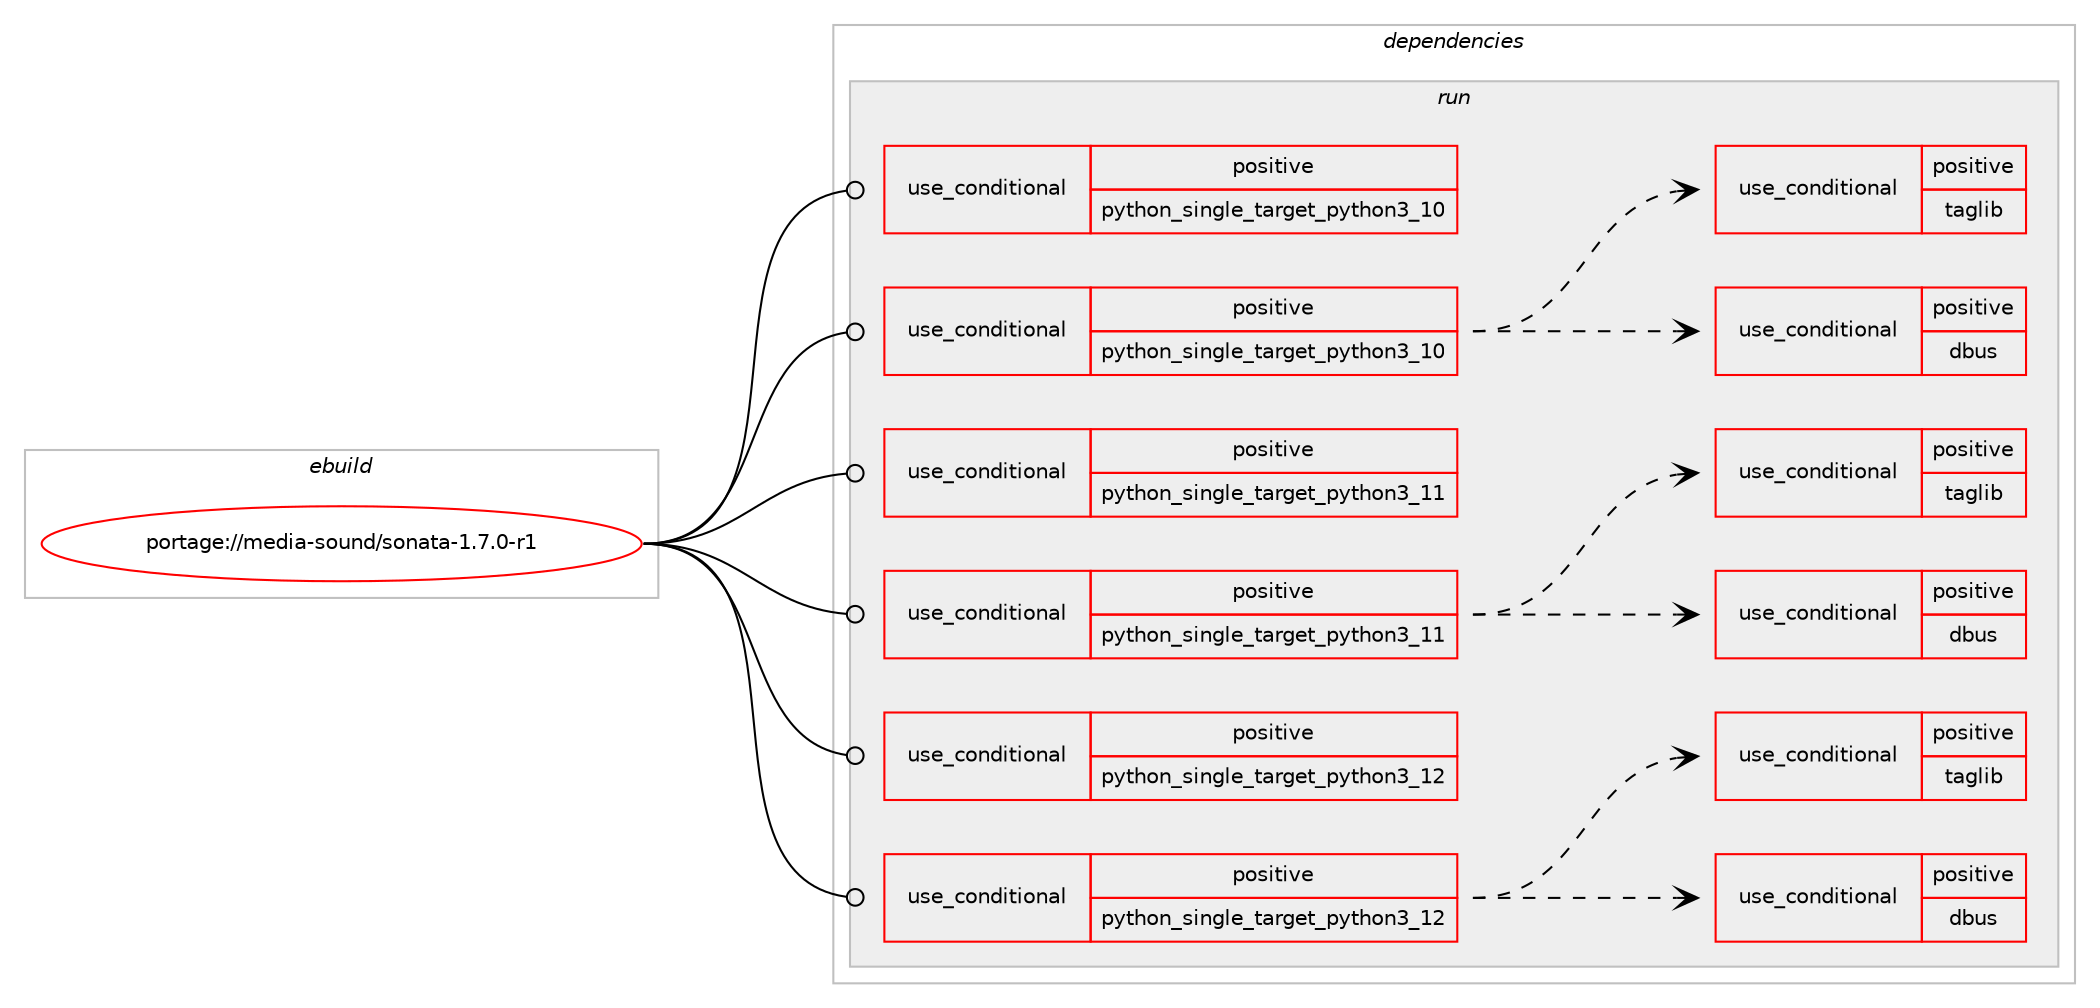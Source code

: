 digraph prolog {

# *************
# Graph options
# *************

newrank=true;
concentrate=true;
compound=true;
graph [rankdir=LR,fontname=Helvetica,fontsize=10,ranksep=1.5];#, ranksep=2.5, nodesep=0.2];
edge  [arrowhead=vee];
node  [fontname=Helvetica,fontsize=10];

# **********
# The ebuild
# **********

subgraph cluster_leftcol {
color=gray;
rank=same;
label=<<i>ebuild</i>>;
id [label="portage://media-sound/sonata-1.7.0-r1", color=red, width=4, href="../media-sound/sonata-1.7.0-r1.svg"];
}

# ****************
# The dependencies
# ****************

subgraph cluster_midcol {
color=gray;
label=<<i>dependencies</i>>;
subgraph cluster_compile {
fillcolor="#eeeeee";
style=filled;
label=<<i>compile</i>>;
}
subgraph cluster_compileandrun {
fillcolor="#eeeeee";
style=filled;
label=<<i>compile and run</i>>;
}
subgraph cluster_run {
fillcolor="#eeeeee";
style=filled;
label=<<i>run</i>>;
subgraph cond79708 {
dependency165597 [label=<<TABLE BORDER="0" CELLBORDER="1" CELLSPACING="0" CELLPADDING="4"><TR><TD ROWSPAN="3" CELLPADDING="10">use_conditional</TD></TR><TR><TD>positive</TD></TR><TR><TD>python_single_target_python3_10</TD></TR></TABLE>>, shape=none, color=red];
# *** BEGIN UNKNOWN DEPENDENCY TYPE (TODO) ***
# dependency165597 -> package_dependency(portage://media-sound/sonata-1.7.0-r1,run,no,dev-lang,python,none,[,,],[slot(3.10)],[])
# *** END UNKNOWN DEPENDENCY TYPE (TODO) ***

}
id:e -> dependency165597:w [weight=20,style="solid",arrowhead="odot"];
subgraph cond79709 {
dependency165598 [label=<<TABLE BORDER="0" CELLBORDER="1" CELLSPACING="0" CELLPADDING="4"><TR><TD ROWSPAN="3" CELLPADDING="10">use_conditional</TD></TR><TR><TD>positive</TD></TR><TR><TD>python_single_target_python3_10</TD></TR></TABLE>>, shape=none, color=red];
# *** BEGIN UNKNOWN DEPENDENCY TYPE (TODO) ***
# dependency165598 -> package_dependency(portage://media-sound/sonata-1.7.0-r1,run,no,dev-python,pygobject,none,[,,],[slot(3)],[use(enable(python_targets_python3_10),negative)])
# *** END UNKNOWN DEPENDENCY TYPE (TODO) ***

# *** BEGIN UNKNOWN DEPENDENCY TYPE (TODO) ***
# dependency165598 -> package_dependency(portage://media-sound/sonata-1.7.0-r1,run,no,dev-python,python-mpd2,none,[,,],[],[use(enable(python_targets_python3_10),negative)])
# *** END UNKNOWN DEPENDENCY TYPE (TODO) ***

subgraph cond79710 {
dependency165599 [label=<<TABLE BORDER="0" CELLBORDER="1" CELLSPACING="0" CELLPADDING="4"><TR><TD ROWSPAN="3" CELLPADDING="10">use_conditional</TD></TR><TR><TD>positive</TD></TR><TR><TD>dbus</TD></TR></TABLE>>, shape=none, color=red];
# *** BEGIN UNKNOWN DEPENDENCY TYPE (TODO) ***
# dependency165599 -> package_dependency(portage://media-sound/sonata-1.7.0-r1,run,no,dev-python,dbus-python,none,[,,],[],[use(enable(python_targets_python3_10),negative)])
# *** END UNKNOWN DEPENDENCY TYPE (TODO) ***

}
dependency165598:e -> dependency165599:w [weight=20,style="dashed",arrowhead="vee"];
subgraph cond79711 {
dependency165600 [label=<<TABLE BORDER="0" CELLBORDER="1" CELLSPACING="0" CELLPADDING="4"><TR><TD ROWSPAN="3" CELLPADDING="10">use_conditional</TD></TR><TR><TD>positive</TD></TR><TR><TD>taglib</TD></TR></TABLE>>, shape=none, color=red];
# *** BEGIN UNKNOWN DEPENDENCY TYPE (TODO) ***
# dependency165600 -> package_dependency(portage://media-sound/sonata-1.7.0-r1,run,no,dev-python,tagpy,none,[,,],[],[use(enable(python_targets_python3_10),negative)])
# *** END UNKNOWN DEPENDENCY TYPE (TODO) ***

}
dependency165598:e -> dependency165600:w [weight=20,style="dashed",arrowhead="vee"];
}
id:e -> dependency165598:w [weight=20,style="solid",arrowhead="odot"];
subgraph cond79712 {
dependency165601 [label=<<TABLE BORDER="0" CELLBORDER="1" CELLSPACING="0" CELLPADDING="4"><TR><TD ROWSPAN="3" CELLPADDING="10">use_conditional</TD></TR><TR><TD>positive</TD></TR><TR><TD>python_single_target_python3_11</TD></TR></TABLE>>, shape=none, color=red];
# *** BEGIN UNKNOWN DEPENDENCY TYPE (TODO) ***
# dependency165601 -> package_dependency(portage://media-sound/sonata-1.7.0-r1,run,no,dev-lang,python,none,[,,],[slot(3.11)],[])
# *** END UNKNOWN DEPENDENCY TYPE (TODO) ***

}
id:e -> dependency165601:w [weight=20,style="solid",arrowhead="odot"];
subgraph cond79713 {
dependency165602 [label=<<TABLE BORDER="0" CELLBORDER="1" CELLSPACING="0" CELLPADDING="4"><TR><TD ROWSPAN="3" CELLPADDING="10">use_conditional</TD></TR><TR><TD>positive</TD></TR><TR><TD>python_single_target_python3_11</TD></TR></TABLE>>, shape=none, color=red];
# *** BEGIN UNKNOWN DEPENDENCY TYPE (TODO) ***
# dependency165602 -> package_dependency(portage://media-sound/sonata-1.7.0-r1,run,no,dev-python,pygobject,none,[,,],[slot(3)],[use(enable(python_targets_python3_11),negative)])
# *** END UNKNOWN DEPENDENCY TYPE (TODO) ***

# *** BEGIN UNKNOWN DEPENDENCY TYPE (TODO) ***
# dependency165602 -> package_dependency(portage://media-sound/sonata-1.7.0-r1,run,no,dev-python,python-mpd2,none,[,,],[],[use(enable(python_targets_python3_11),negative)])
# *** END UNKNOWN DEPENDENCY TYPE (TODO) ***

subgraph cond79714 {
dependency165603 [label=<<TABLE BORDER="0" CELLBORDER="1" CELLSPACING="0" CELLPADDING="4"><TR><TD ROWSPAN="3" CELLPADDING="10">use_conditional</TD></TR><TR><TD>positive</TD></TR><TR><TD>dbus</TD></TR></TABLE>>, shape=none, color=red];
# *** BEGIN UNKNOWN DEPENDENCY TYPE (TODO) ***
# dependency165603 -> package_dependency(portage://media-sound/sonata-1.7.0-r1,run,no,dev-python,dbus-python,none,[,,],[],[use(enable(python_targets_python3_11),negative)])
# *** END UNKNOWN DEPENDENCY TYPE (TODO) ***

}
dependency165602:e -> dependency165603:w [weight=20,style="dashed",arrowhead="vee"];
subgraph cond79715 {
dependency165604 [label=<<TABLE BORDER="0" CELLBORDER="1" CELLSPACING="0" CELLPADDING="4"><TR><TD ROWSPAN="3" CELLPADDING="10">use_conditional</TD></TR><TR><TD>positive</TD></TR><TR><TD>taglib</TD></TR></TABLE>>, shape=none, color=red];
# *** BEGIN UNKNOWN DEPENDENCY TYPE (TODO) ***
# dependency165604 -> package_dependency(portage://media-sound/sonata-1.7.0-r1,run,no,dev-python,tagpy,none,[,,],[],[use(enable(python_targets_python3_11),negative)])
# *** END UNKNOWN DEPENDENCY TYPE (TODO) ***

}
dependency165602:e -> dependency165604:w [weight=20,style="dashed",arrowhead="vee"];
}
id:e -> dependency165602:w [weight=20,style="solid",arrowhead="odot"];
subgraph cond79716 {
dependency165605 [label=<<TABLE BORDER="0" CELLBORDER="1" CELLSPACING="0" CELLPADDING="4"><TR><TD ROWSPAN="3" CELLPADDING="10">use_conditional</TD></TR><TR><TD>positive</TD></TR><TR><TD>python_single_target_python3_12</TD></TR></TABLE>>, shape=none, color=red];
# *** BEGIN UNKNOWN DEPENDENCY TYPE (TODO) ***
# dependency165605 -> package_dependency(portage://media-sound/sonata-1.7.0-r1,run,no,dev-lang,python,none,[,,],[slot(3.12)],[])
# *** END UNKNOWN DEPENDENCY TYPE (TODO) ***

}
id:e -> dependency165605:w [weight=20,style="solid",arrowhead="odot"];
subgraph cond79717 {
dependency165606 [label=<<TABLE BORDER="0" CELLBORDER="1" CELLSPACING="0" CELLPADDING="4"><TR><TD ROWSPAN="3" CELLPADDING="10">use_conditional</TD></TR><TR><TD>positive</TD></TR><TR><TD>python_single_target_python3_12</TD></TR></TABLE>>, shape=none, color=red];
# *** BEGIN UNKNOWN DEPENDENCY TYPE (TODO) ***
# dependency165606 -> package_dependency(portage://media-sound/sonata-1.7.0-r1,run,no,dev-python,pygobject,none,[,,],[slot(3)],[use(enable(python_targets_python3_12),negative)])
# *** END UNKNOWN DEPENDENCY TYPE (TODO) ***

# *** BEGIN UNKNOWN DEPENDENCY TYPE (TODO) ***
# dependency165606 -> package_dependency(portage://media-sound/sonata-1.7.0-r1,run,no,dev-python,python-mpd2,none,[,,],[],[use(enable(python_targets_python3_12),negative)])
# *** END UNKNOWN DEPENDENCY TYPE (TODO) ***

subgraph cond79718 {
dependency165607 [label=<<TABLE BORDER="0" CELLBORDER="1" CELLSPACING="0" CELLPADDING="4"><TR><TD ROWSPAN="3" CELLPADDING="10">use_conditional</TD></TR><TR><TD>positive</TD></TR><TR><TD>dbus</TD></TR></TABLE>>, shape=none, color=red];
# *** BEGIN UNKNOWN DEPENDENCY TYPE (TODO) ***
# dependency165607 -> package_dependency(portage://media-sound/sonata-1.7.0-r1,run,no,dev-python,dbus-python,none,[,,],[],[use(enable(python_targets_python3_12),negative)])
# *** END UNKNOWN DEPENDENCY TYPE (TODO) ***

}
dependency165606:e -> dependency165607:w [weight=20,style="dashed",arrowhead="vee"];
subgraph cond79719 {
dependency165608 [label=<<TABLE BORDER="0" CELLBORDER="1" CELLSPACING="0" CELLPADDING="4"><TR><TD ROWSPAN="3" CELLPADDING="10">use_conditional</TD></TR><TR><TD>positive</TD></TR><TR><TD>taglib</TD></TR></TABLE>>, shape=none, color=red];
# *** BEGIN UNKNOWN DEPENDENCY TYPE (TODO) ***
# dependency165608 -> package_dependency(portage://media-sound/sonata-1.7.0-r1,run,no,dev-python,tagpy,none,[,,],[],[use(enable(python_targets_python3_12),negative)])
# *** END UNKNOWN DEPENDENCY TYPE (TODO) ***

}
dependency165606:e -> dependency165608:w [weight=20,style="dashed",arrowhead="vee"];
}
id:e -> dependency165606:w [weight=20,style="solid",arrowhead="odot"];
}
}

# **************
# The candidates
# **************

subgraph cluster_choices {
rank=same;
color=gray;
label=<<i>candidates</i>>;

}

}
